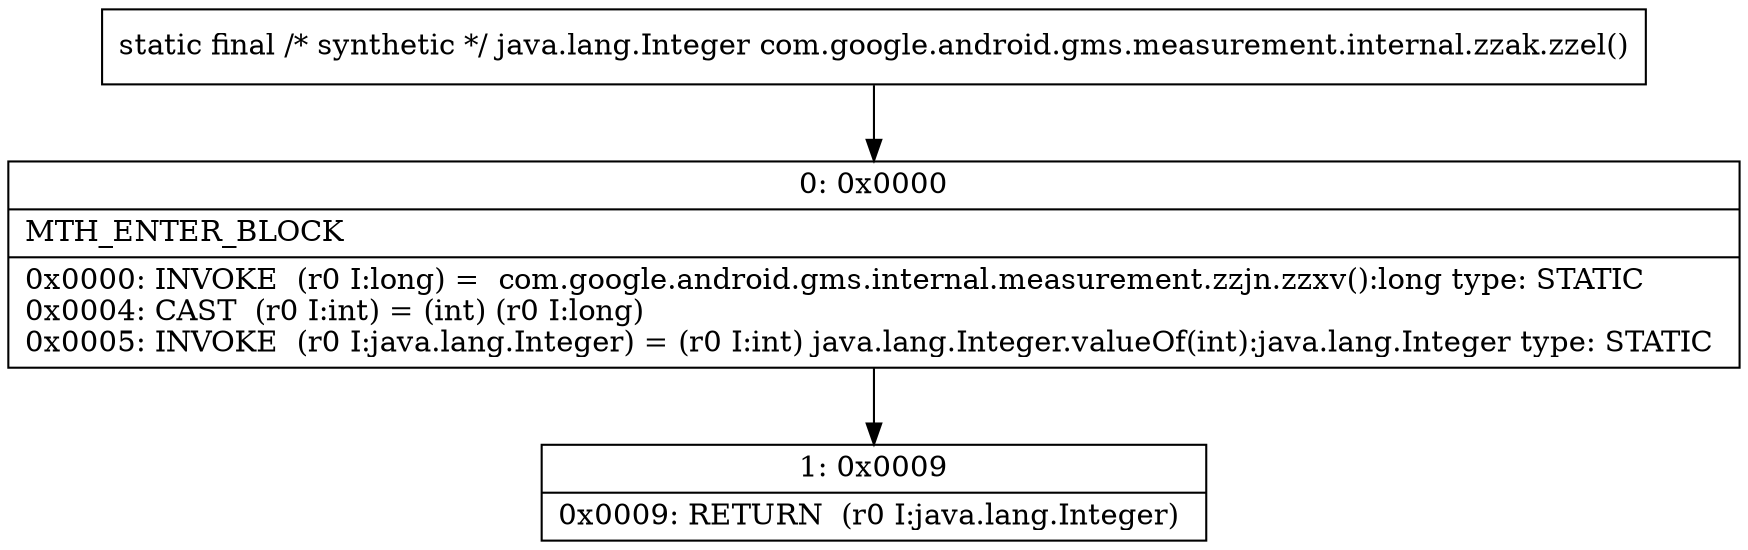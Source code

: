 digraph "CFG forcom.google.android.gms.measurement.internal.zzak.zzel()Ljava\/lang\/Integer;" {
Node_0 [shape=record,label="{0\:\ 0x0000|MTH_ENTER_BLOCK\l|0x0000: INVOKE  (r0 I:long) =  com.google.android.gms.internal.measurement.zzjn.zzxv():long type: STATIC \l0x0004: CAST  (r0 I:int) = (int) (r0 I:long) \l0x0005: INVOKE  (r0 I:java.lang.Integer) = (r0 I:int) java.lang.Integer.valueOf(int):java.lang.Integer type: STATIC \l}"];
Node_1 [shape=record,label="{1\:\ 0x0009|0x0009: RETURN  (r0 I:java.lang.Integer) \l}"];
MethodNode[shape=record,label="{static final \/* synthetic *\/ java.lang.Integer com.google.android.gms.measurement.internal.zzak.zzel() }"];
MethodNode -> Node_0;
Node_0 -> Node_1;
}

